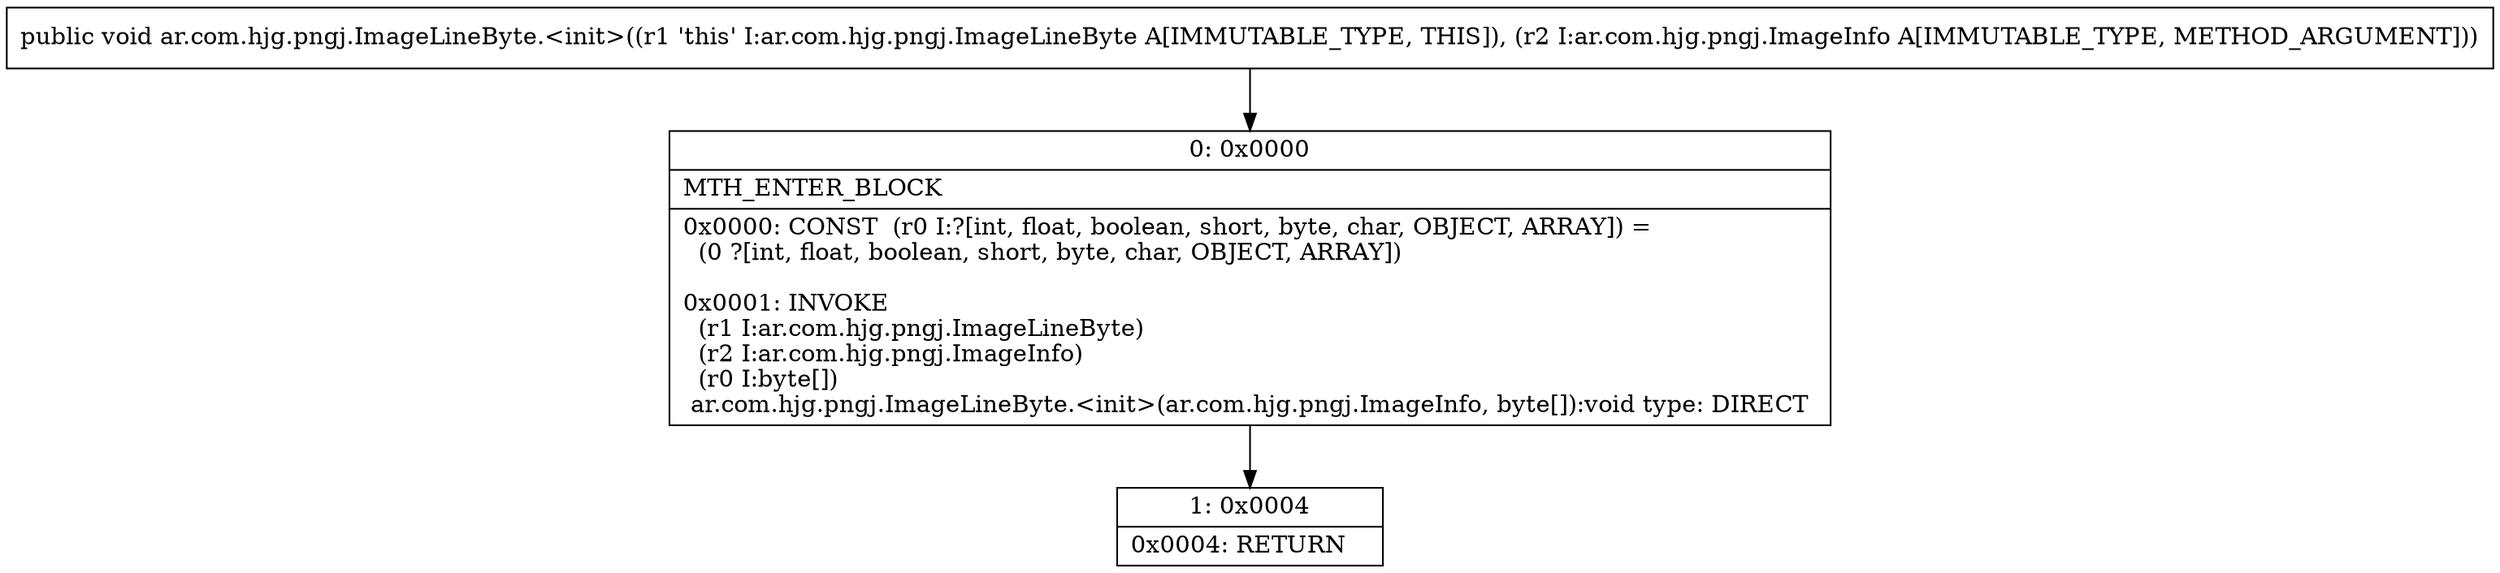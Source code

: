 digraph "CFG forar.com.hjg.pngj.ImageLineByte.\<init\>(Lar\/com\/hjg\/pngj\/ImageInfo;)V" {
Node_0 [shape=record,label="{0\:\ 0x0000|MTH_ENTER_BLOCK\l|0x0000: CONST  (r0 I:?[int, float, boolean, short, byte, char, OBJECT, ARRAY]) = \l  (0 ?[int, float, boolean, short, byte, char, OBJECT, ARRAY])\l \l0x0001: INVOKE  \l  (r1 I:ar.com.hjg.pngj.ImageLineByte)\l  (r2 I:ar.com.hjg.pngj.ImageInfo)\l  (r0 I:byte[])\l ar.com.hjg.pngj.ImageLineByte.\<init\>(ar.com.hjg.pngj.ImageInfo, byte[]):void type: DIRECT \l}"];
Node_1 [shape=record,label="{1\:\ 0x0004|0x0004: RETURN   \l}"];
MethodNode[shape=record,label="{public void ar.com.hjg.pngj.ImageLineByte.\<init\>((r1 'this' I:ar.com.hjg.pngj.ImageLineByte A[IMMUTABLE_TYPE, THIS]), (r2 I:ar.com.hjg.pngj.ImageInfo A[IMMUTABLE_TYPE, METHOD_ARGUMENT])) }"];
MethodNode -> Node_0;
Node_0 -> Node_1;
}

